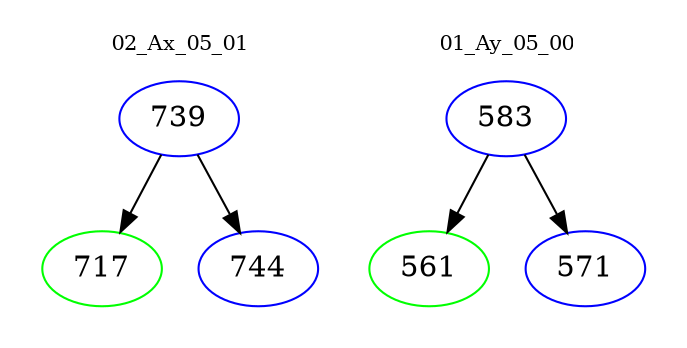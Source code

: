 digraph{
subgraph cluster_0 {
color = white
label = "02_Ax_05_01";
fontsize=10;
T0_739 [label="739", color="blue"]
T0_739 -> T0_717 [color="black"]
T0_717 [label="717", color="green"]
T0_739 -> T0_744 [color="black"]
T0_744 [label="744", color="blue"]
}
subgraph cluster_1 {
color = white
label = "01_Ay_05_00";
fontsize=10;
T1_583 [label="583", color="blue"]
T1_583 -> T1_561 [color="black"]
T1_561 [label="561", color="green"]
T1_583 -> T1_571 [color="black"]
T1_571 [label="571", color="blue"]
}
}
